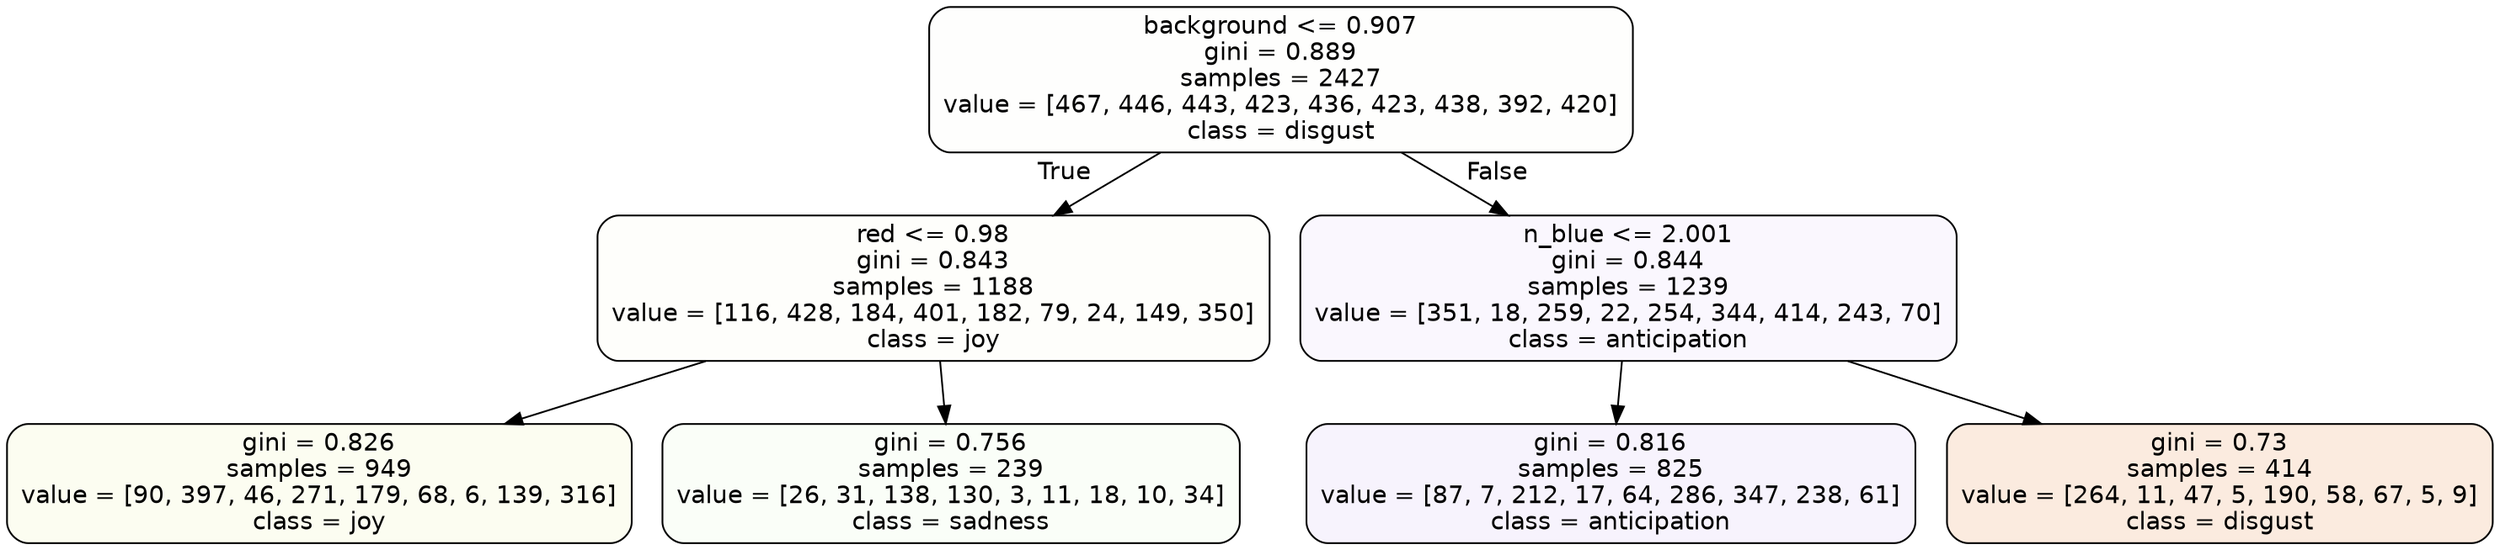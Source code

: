 digraph Tree {
node [shape=box, style="filled, rounded", color="black", fontname=helvetica] ;
edge [fontname=helvetica] ;
0 [label="background <= 0.907\ngini = 0.889\nsamples = 2427\nvalue = [467, 446, 443, 423, 436, 423, 438, 392, 420]\nclass = disgust", fillcolor="#e5813902"] ;
1 [label="red <= 0.98\ngini = 0.843\nsamples = 1188\nvalue = [116, 428, 184, 401, 182, 79, 24, 149, 350]\nclass = joy", fillcolor="#d7e53905"] ;
0 -> 1 [labeldistance=2.5, labelangle=45, headlabel="True"] ;
2 [label="gini = 0.826\nsamples = 949\nvalue = [90, 397, 46, 271, 179, 68, 6, 139, 316]\nclass = joy", fillcolor="#d7e53911"] ;
1 -> 2 ;
3 [label="gini = 0.756\nsamples = 239\nvalue = [26, 31, 138, 130, 3, 11, 18, 10, 34]\nclass = sadness", fillcolor="#64e53908"] ;
1 -> 3 ;
4 [label="n_blue <= 2.001\ngini = 0.844\nsamples = 1239\nvalue = [351, 18, 259, 22, 254, 344, 414, 243, 70]\nclass = anticipation", fillcolor="#8139e50a"] ;
0 -> 4 [labeldistance=2.5, labelangle=-45, headlabel="False"] ;
5 [label="gini = 0.816\nsamples = 825\nvalue = [87, 7, 212, 17, 64, 286, 347, 238, 61]\nclass = anticipation", fillcolor="#8139e50f"] ;
4 -> 5 ;
6 [label="gini = 0.73\nsamples = 414\nvalue = [264, 11, 47, 5, 190, 58, 67, 5, 9]\nclass = disgust", fillcolor="#e5813928"] ;
4 -> 6 ;
}